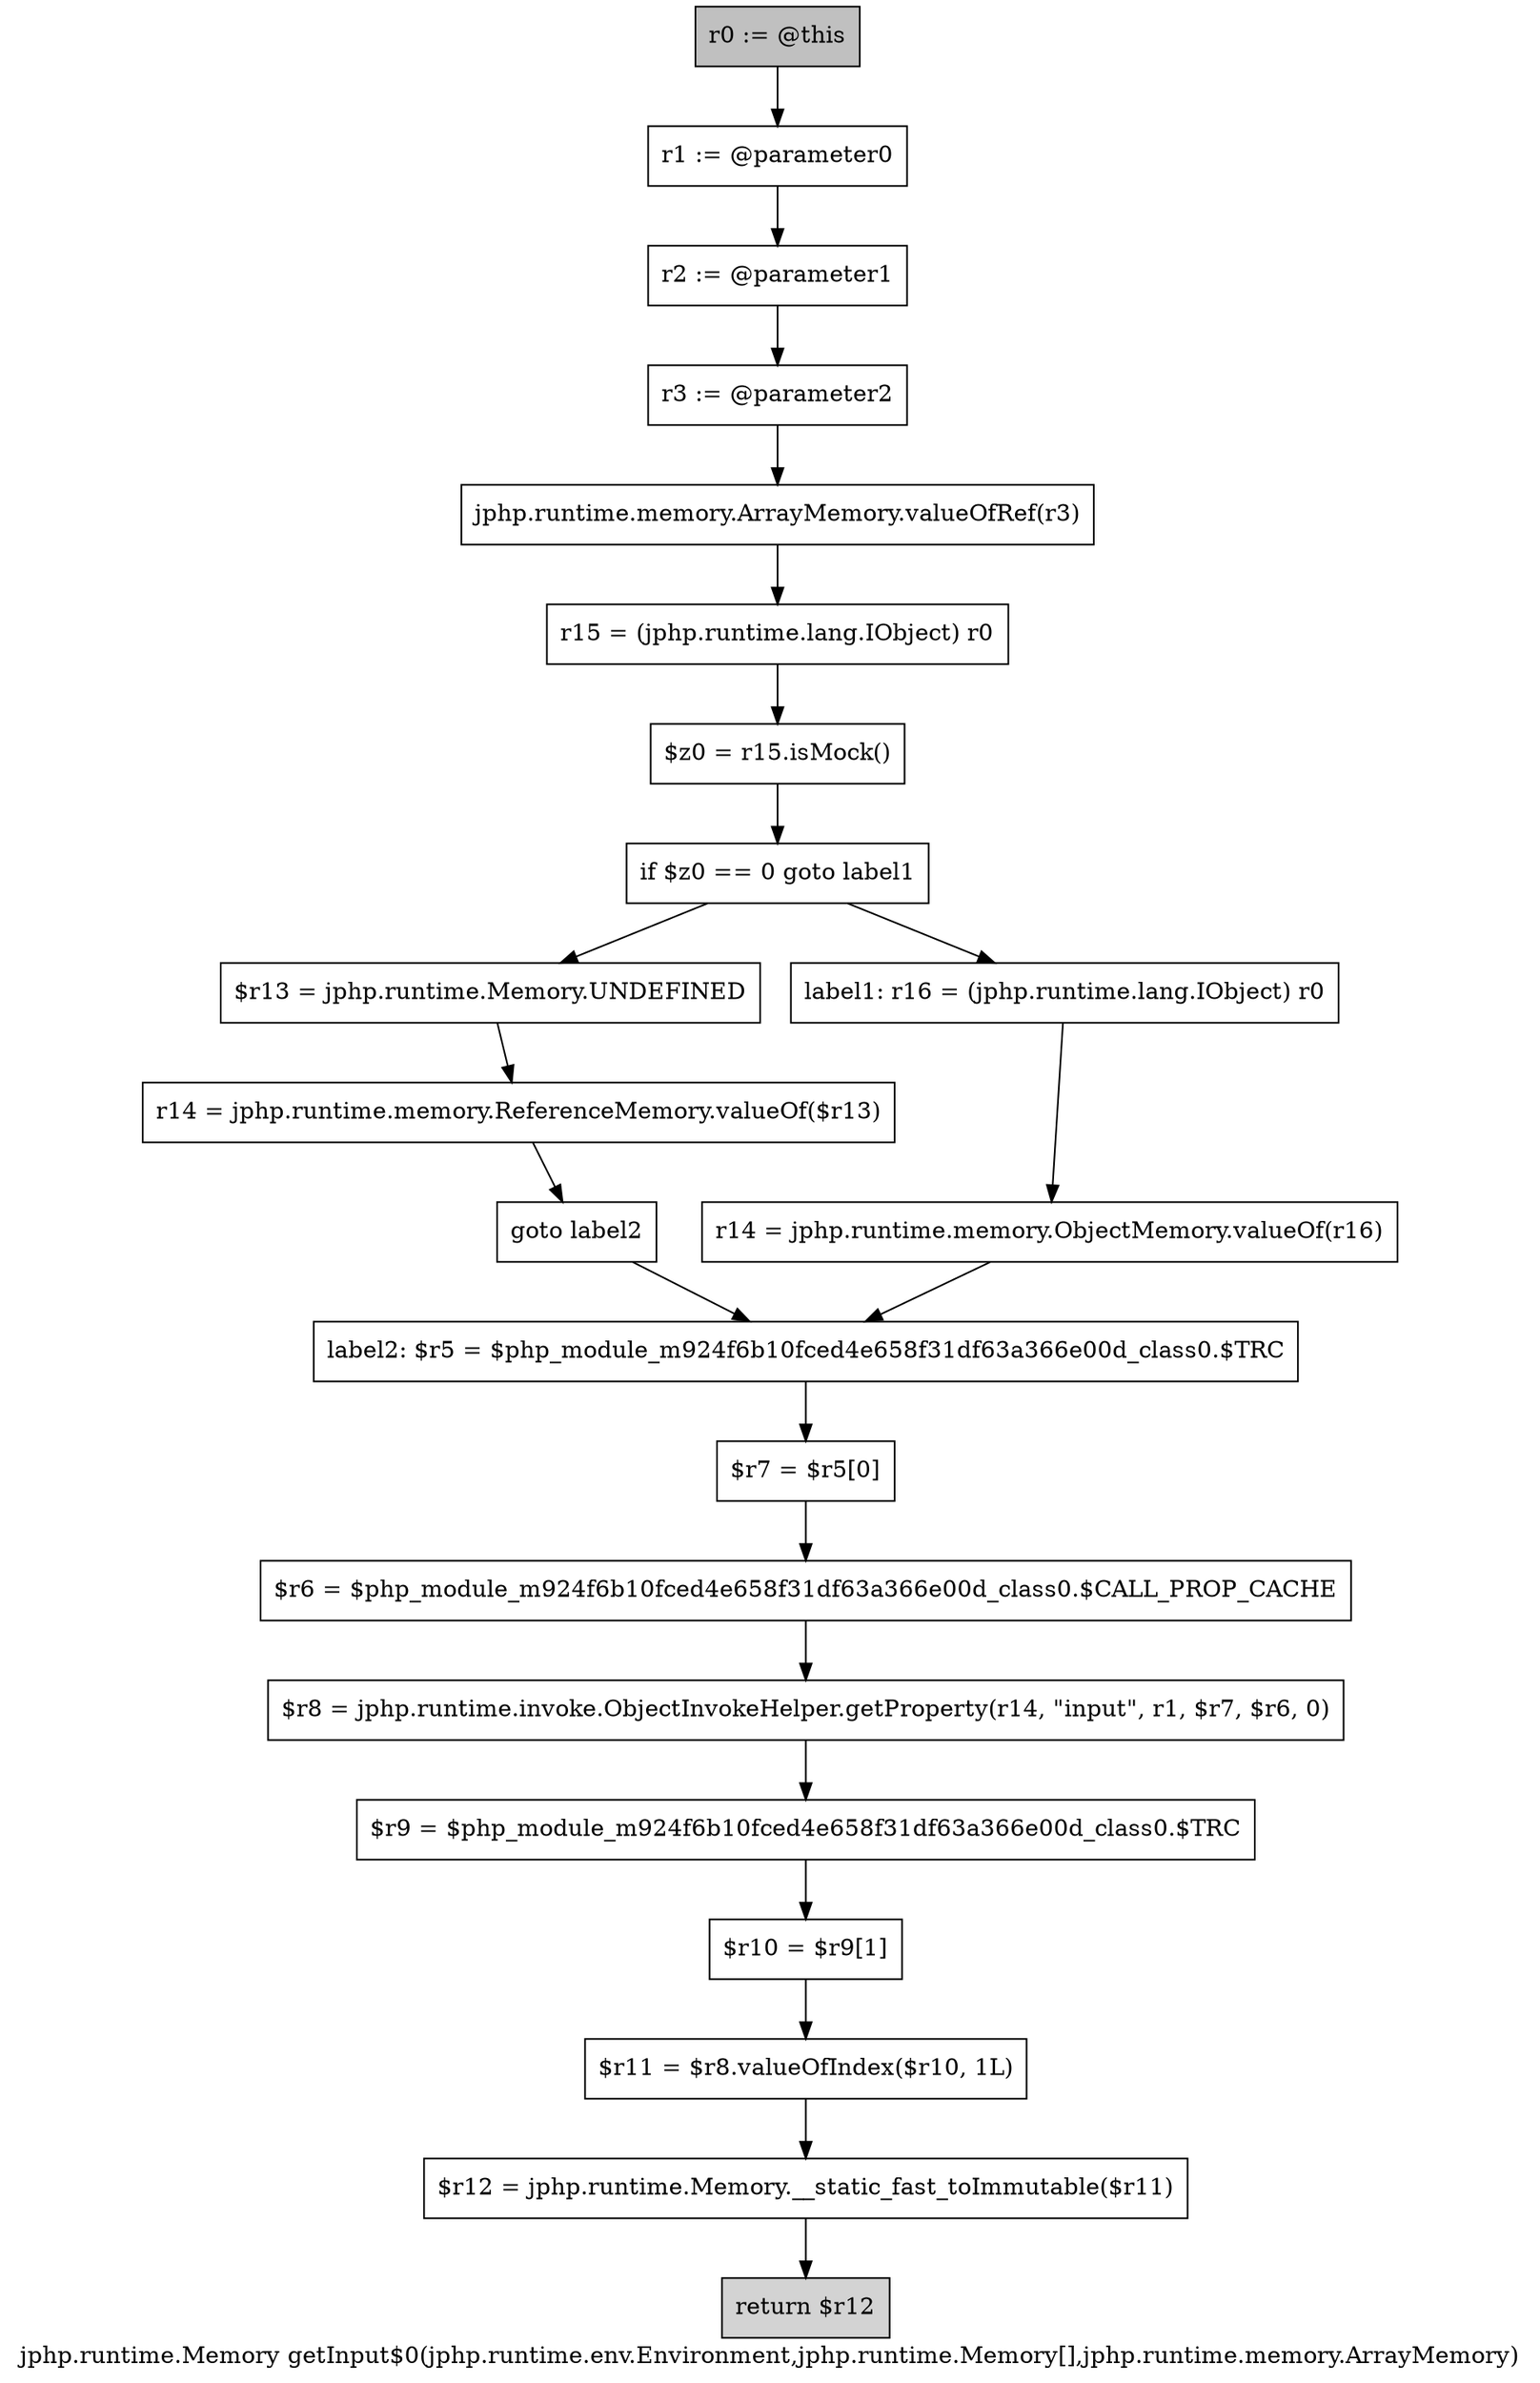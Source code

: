digraph "jphp.runtime.Memory getInput$0(jphp.runtime.env.Environment,jphp.runtime.Memory[],jphp.runtime.memory.ArrayMemory)" {
    label="jphp.runtime.Memory getInput$0(jphp.runtime.env.Environment,jphp.runtime.Memory[],jphp.runtime.memory.ArrayMemory)";
    node [shape=box];
    "0" [style=filled,fillcolor=gray,label="r0 := @this",];
    "1" [label="r1 := @parameter0",];
    "0"->"1";
    "2" [label="r2 := @parameter1",];
    "1"->"2";
    "3" [label="r3 := @parameter2",];
    "2"->"3";
    "4" [label="jphp.runtime.memory.ArrayMemory.valueOfRef(r3)",];
    "3"->"4";
    "5" [label="r15 = (jphp.runtime.lang.IObject) r0",];
    "4"->"5";
    "6" [label="$z0 = r15.isMock()",];
    "5"->"6";
    "7" [label="if $z0 == 0 goto label1",];
    "6"->"7";
    "8" [label="$r13 = jphp.runtime.Memory.UNDEFINED",];
    "7"->"8";
    "11" [label="label1: r16 = (jphp.runtime.lang.IObject) r0",];
    "7"->"11";
    "9" [label="r14 = jphp.runtime.memory.ReferenceMemory.valueOf($r13)",];
    "8"->"9";
    "10" [label="goto label2",];
    "9"->"10";
    "13" [label="label2: $r5 = $php_module_m924f6b10fced4e658f31df63a366e00d_class0.$TRC",];
    "10"->"13";
    "12" [label="r14 = jphp.runtime.memory.ObjectMemory.valueOf(r16)",];
    "11"->"12";
    "12"->"13";
    "14" [label="$r7 = $r5[0]",];
    "13"->"14";
    "15" [label="$r6 = $php_module_m924f6b10fced4e658f31df63a366e00d_class0.$CALL_PROP_CACHE",];
    "14"->"15";
    "16" [label="$r8 = jphp.runtime.invoke.ObjectInvokeHelper.getProperty(r14, \"input\", r1, $r7, $r6, 0)",];
    "15"->"16";
    "17" [label="$r9 = $php_module_m924f6b10fced4e658f31df63a366e00d_class0.$TRC",];
    "16"->"17";
    "18" [label="$r10 = $r9[1]",];
    "17"->"18";
    "19" [label="$r11 = $r8.valueOfIndex($r10, 1L)",];
    "18"->"19";
    "20" [label="$r12 = jphp.runtime.Memory.__static_fast_toImmutable($r11)",];
    "19"->"20";
    "21" [style=filled,fillcolor=lightgray,label="return $r12",];
    "20"->"21";
}
